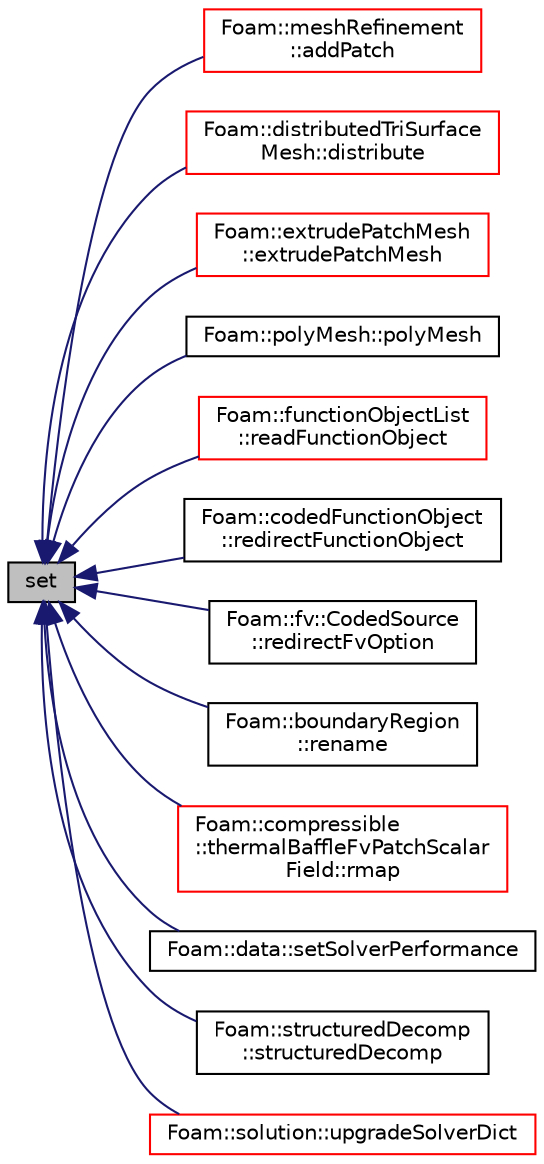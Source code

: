 digraph "set"
{
  bgcolor="transparent";
  edge [fontname="Helvetica",fontsize="10",labelfontname="Helvetica",labelfontsize="10"];
  node [fontname="Helvetica",fontsize="10",shape=record];
  rankdir="LR";
  Node34216 [label="set",height=0.2,width=0.4,color="black", fillcolor="grey75", style="filled", fontcolor="black"];
  Node34216 -> Node34217 [dir="back",color="midnightblue",fontsize="10",style="solid",fontname="Helvetica"];
  Node34217 [label="Foam::meshRefinement\l::addPatch",height=0.2,width=0.4,color="red",URL="$a25857.html#a7648b2de2bf053048ba38532a8cf73a1",tooltip="Helper:add patch to mesh. Update all registered fields. "];
  Node34216 -> Node34223 [dir="back",color="midnightblue",fontsize="10",style="solid",fontname="Helvetica"];
  Node34223 [label="Foam::distributedTriSurface\lMesh::distribute",height=0.2,width=0.4,color="red",URL="$a29993.html#a30b981a389a43e4853d4dec45e4e5edb",tooltip="Set bounds of surface. Bounds currently set as list of. "];
  Node34216 -> Node34233 [dir="back",color="midnightblue",fontsize="10",style="solid",fontname="Helvetica"];
  Node34233 [label="Foam::extrudePatchMesh\l::extrudePatchMesh",height=0.2,width=0.4,color="red",URL="$a22185.html#ada5aee048de4d025b44660aca99d21a6",tooltip="Construct from mesh, patch and dictionary. "];
  Node34216 -> Node34235 [dir="back",color="midnightblue",fontsize="10",style="solid",fontname="Helvetica"];
  Node34235 [label="Foam::polyMesh::polyMesh",height=0.2,width=0.4,color="black",URL="$a28565.html#a358302c8007637a1e022a9fcf29fe2ca",tooltip="Construct from cell shapes with patch information in dictionary. "];
  Node34216 -> Node34236 [dir="back",color="midnightblue",fontsize="10",style="solid",fontname="Helvetica"];
  Node34236 [label="Foam::functionObjectList\l::readFunctionObject",height=0.2,width=0.4,color="red",URL="$a27221.html#a1fc9b8c93a4581ff76b01b3f13a7ff81",tooltip="Read the specified functionObject configuration dictionary parsing. "];
  Node34216 -> Node34241 [dir="back",color="midnightblue",fontsize="10",style="solid",fontname="Helvetica"];
  Node34241 [label="Foam::codedFunctionObject\l::redirectFunctionObject",height=0.2,width=0.4,color="black",URL="$a24389.html#a4fec1b6a3672ec17de6e821f51e3e369",tooltip="Dynamically compiled functionObject. "];
  Node34216 -> Node34242 [dir="back",color="midnightblue",fontsize="10",style="solid",fontname="Helvetica"];
  Node34242 [label="Foam::fv::CodedSource\l::redirectFvOption",height=0.2,width=0.4,color="black",URL="$a24661.html#a1f947ce2392885dabb31879ae3c35771",tooltip="Dynamically compiled fvOption. "];
  Node34216 -> Node34243 [dir="back",color="midnightblue",fontsize="10",style="solid",fontname="Helvetica"];
  Node34243 [label="Foam::boundaryRegion\l::rename",height=0.2,width=0.4,color="black",URL="$a22077.html#aed59ccda2efd155c21c4f4b593767843",tooltip="Rename regions. "];
  Node34216 -> Node34244 [dir="back",color="midnightblue",fontsize="10",style="solid",fontname="Helvetica"];
  Node34244 [label="Foam::compressible\l::thermalBaffleFvPatchScalar\lField::rmap",height=0.2,width=0.4,color="red",URL="$a30269.html#a713277715ccc0a5ef466b0516d44731f",tooltip="Reverse map the given fvPatchField onto this fvPatchField. "];
  Node34216 -> Node34248 [dir="back",color="midnightblue",fontsize="10",style="solid",fontname="Helvetica"];
  Node34248 [label="Foam::data::setSolverPerformance",height=0.2,width=0.4,color="black",URL="$a28257.html#a0a602011164087b86070d79d18415894",tooltip="Add/set the solverPerformance entry for the named field. "];
  Node34216 -> Node34249 [dir="back",color="midnightblue",fontsize="10",style="solid",fontname="Helvetica"];
  Node34249 [label="Foam::structuredDecomp\l::structuredDecomp",height=0.2,width=0.4,color="black",URL="$a29977.html#a5b6ec3c0ae827c0d6d6bc32d9d1e5816",tooltip="Construct given the decomposition dictionary. "];
  Node34216 -> Node34250 [dir="back",color="midnightblue",fontsize="10",style="solid",fontname="Helvetica"];
  Node34250 [label="Foam::solution::upgradeSolverDict",height=0.2,width=0.4,color="red",URL="$a28217.html#aafb35d9c55b4a97e839ab61b4a0c7d52",tooltip="Update from older solver controls syntax. "];
}
